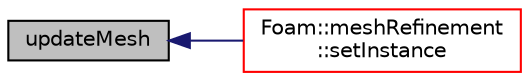 digraph "updateMesh"
{
  bgcolor="transparent";
  edge [fontname="Helvetica",fontsize="10",labelfontname="Helvetica",labelfontsize="10"];
  node [fontname="Helvetica",fontsize="10",shape=record];
  rankdir="LR";
  Node1523 [label="updateMesh",height=0.2,width=0.4,color="black", fillcolor="grey75", style="filled", fontcolor="black"];
  Node1523 -> Node1524 [dir="back",color="midnightblue",fontsize="10",style="solid",fontname="Helvetica"];
  Node1524 [label="Foam::meshRefinement\l::setInstance",height=0.2,width=0.4,color="red",URL="$a25857.html#add9813891a074bebd77384af1717b0bf",tooltip="Set instance of all local IOobjects. "];
}
